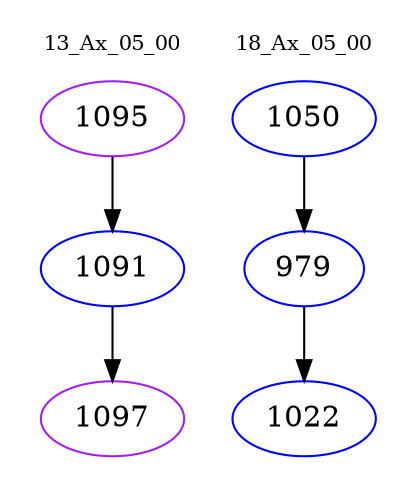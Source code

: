 digraph{
subgraph cluster_0 {
color = white
label = "13_Ax_05_00";
fontsize=10;
T0_1095 [label="1095", color="purple"]
T0_1095 -> T0_1091 [color="black"]
T0_1091 [label="1091", color="blue"]
T0_1091 -> T0_1097 [color="black"]
T0_1097 [label="1097", color="purple"]
}
subgraph cluster_1 {
color = white
label = "18_Ax_05_00";
fontsize=10;
T1_1050 [label="1050", color="blue"]
T1_1050 -> T1_979 [color="black"]
T1_979 [label="979", color="blue"]
T1_979 -> T1_1022 [color="black"]
T1_1022 [label="1022", color="blue"]
}
}
